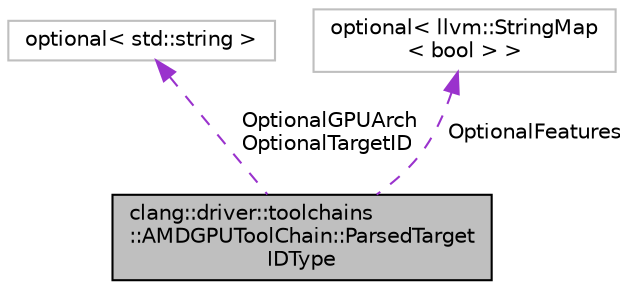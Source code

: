 digraph "clang::driver::toolchains::AMDGPUToolChain::ParsedTargetIDType"
{
 // LATEX_PDF_SIZE
  bgcolor="transparent";
  edge [fontname="Helvetica",fontsize="10",labelfontname="Helvetica",labelfontsize="10"];
  node [fontname="Helvetica",fontsize="10",shape=record];
  Node1 [label="clang::driver::toolchains\l::AMDGPUToolChain::ParsedTarget\lIDType",height=0.2,width=0.4,color="black", fillcolor="grey75", style="filled", fontcolor="black",tooltip="The struct type returned by getParsedTargetID."];
  Node2 -> Node1 [dir="back",color="darkorchid3",fontsize="10",style="dashed",label=" OptionalGPUArch\nOptionalTargetID" ,fontname="Helvetica"];
  Node2 [label="optional\< std::string \>",height=0.2,width=0.4,color="grey75",tooltip=" "];
  Node3 -> Node1 [dir="back",color="darkorchid3",fontsize="10",style="dashed",label=" OptionalFeatures" ,fontname="Helvetica"];
  Node3 [label="optional\< llvm::StringMap\l\< bool \> \>",height=0.2,width=0.4,color="grey75",tooltip=" "];
}
